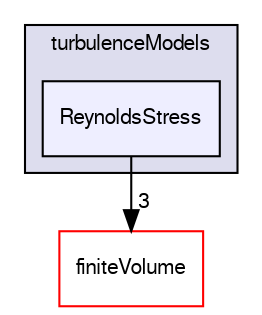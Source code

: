 digraph "src/TurbulenceModels/turbulenceModels/ReynoldsStress" {
  bgcolor=transparent;
  compound=true
  node [ fontsize="10", fontname="FreeSans"];
  edge [ labelfontsize="10", labelfontname="FreeSans"];
  subgraph clusterdir_a3dc37bcacf99bb6122ed819dac99f09 {
    graph [ bgcolor="#ddddee", pencolor="black", label="turbulenceModels" fontname="FreeSans", fontsize="10", URL="dir_a3dc37bcacf99bb6122ed819dac99f09.html"]
  dir_a67c08fbd1e754f82bdfbdb2e52c41bb [shape=box, label="ReynoldsStress", style="filled", fillcolor="#eeeeff", pencolor="black", URL="dir_a67c08fbd1e754f82bdfbdb2e52c41bb.html"];
  }
  dir_9bd15774b555cf7259a6fa18f99fe99b [shape=box label="finiteVolume" color="red" URL="dir_9bd15774b555cf7259a6fa18f99fe99b.html"];
  dir_a67c08fbd1e754f82bdfbdb2e52c41bb->dir_9bd15774b555cf7259a6fa18f99fe99b [headlabel="3", labeldistance=1.5 headhref="dir_002918_000727.html"];
}

